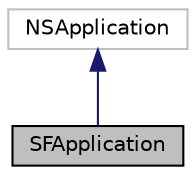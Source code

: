 digraph "SFApplication"
{
 // LATEX_PDF_SIZE
  edge [fontname="Helvetica",fontsize="10",labelfontname="Helvetica",labelfontsize="10"];
  node [fontname="Helvetica",fontsize="10",shape=record];
  Node1 [label="SFApplication",height=0.2,width=0.4,color="black", fillcolor="grey75", style="filled", fontcolor="black",tooltip="Event processing & Menu bar initialization."];
  Node2 -> Node1 [dir="back",color="midnightblue",fontsize="10",style="solid",fontname="Helvetica"];
  Node2 [label="NSApplication",height=0.2,width=0.4,color="grey75", fillcolor="white", style="filled",tooltip=" "];
}
